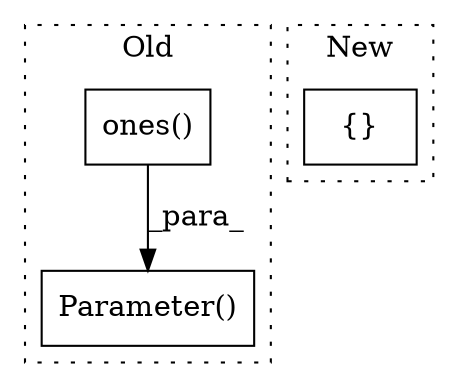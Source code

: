 digraph G {
subgraph cluster0 {
1 [label="ones()" a="75" s="1173,1185" l="11,1" shape="box"];
3 [label="Parameter()" a="75" s="1152,1186" l="13,22" shape="box"];
label = "Old";
style="dotted";
}
subgraph cluster1 {
2 [label="{}" a="59" s="1584,1584" l="2,1" shape="box"];
label = "New";
style="dotted";
}
1 -> 3 [label="_para_"];
}
